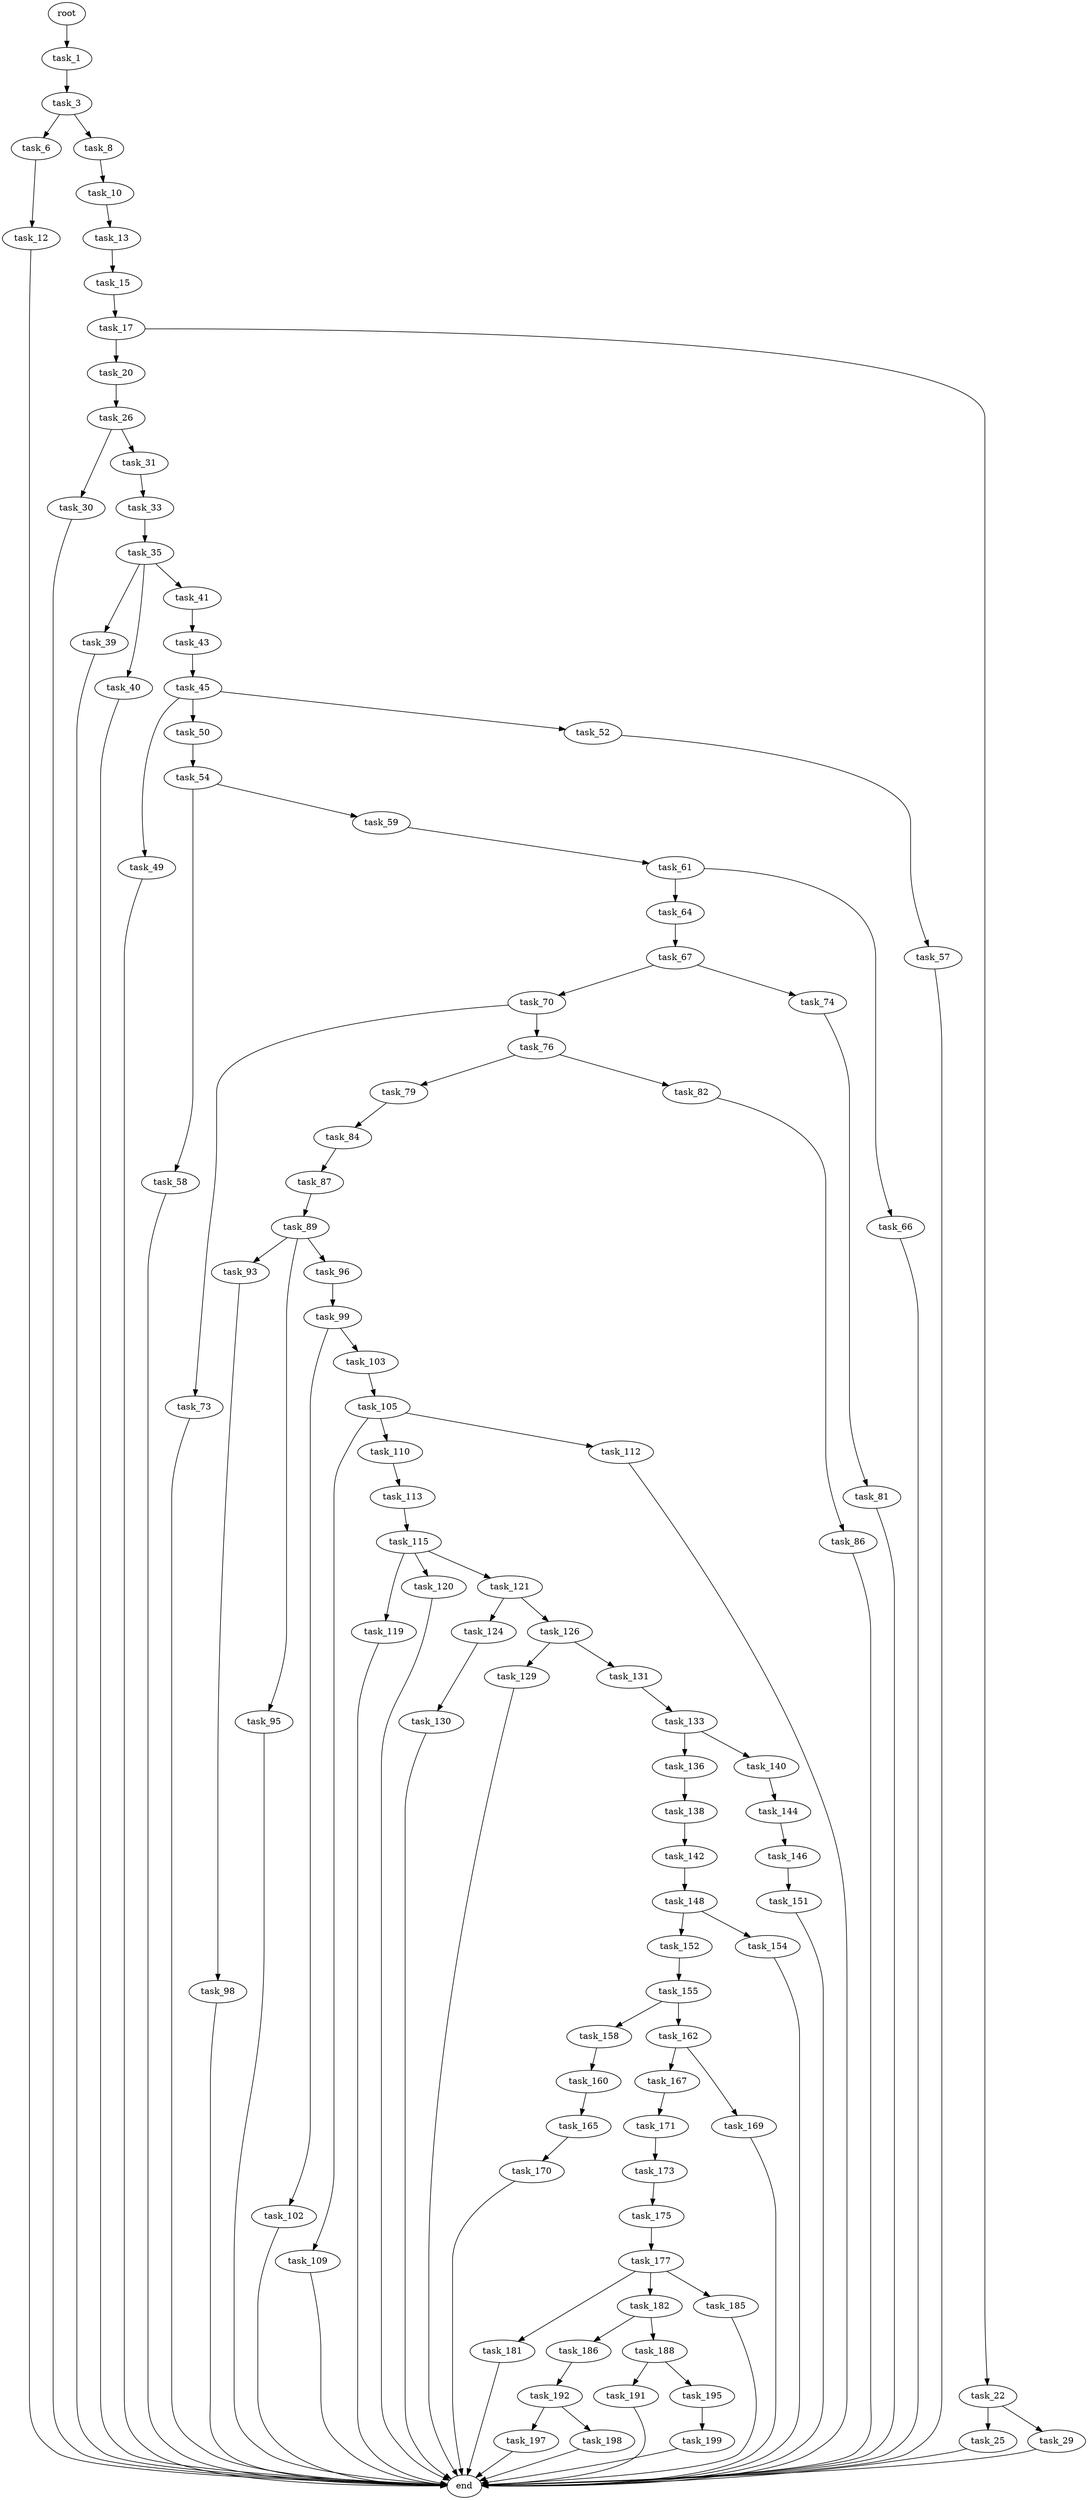 digraph G {
  root [size="0.000000"];
  task_1 [size="1218428261936.000000"];
  task_3 [size="8589934592.000000"];
  task_6 [size="782757789696.000000"];
  task_8 [size="134217728000.000000"];
  task_12 [size="5812238246.000000"];
  task_10 [size="525592742654.000000"];
  task_13 [size="471728782720.000000"];
  end [size="0.000000"];
  task_15 [size="424216880667.000000"];
  task_17 [size="318369887340.000000"];
  task_20 [size="513872635850.000000"];
  task_22 [size="789822206.000000"];
  task_26 [size="4621975170.000000"];
  task_25 [size="782757789696.000000"];
  task_29 [size="442747717769.000000"];
  task_30 [size="33248628091.000000"];
  task_31 [size="297008528648.000000"];
  task_33 [size="227967521527.000000"];
  task_35 [size="1073741824000.000000"];
  task_39 [size="8589934592.000000"];
  task_40 [size="33816365782.000000"];
  task_41 [size="477589401668.000000"];
  task_43 [size="413260856254.000000"];
  task_45 [size="4290649477.000000"];
  task_49 [size="927498863011.000000"];
  task_50 [size="8573651342.000000"];
  task_52 [size="17463732878.000000"];
  task_54 [size="94133706525.000000"];
  task_57 [size="231928233984.000000"];
  task_58 [size="97773572864.000000"];
  task_59 [size="49562696450.000000"];
  task_61 [size="1534536837.000000"];
  task_64 [size="28991029248.000000"];
  task_66 [size="677737567884.000000"];
  task_67 [size="6440659002.000000"];
  task_70 [size="1073741824000.000000"];
  task_74 [size="34612911125.000000"];
  task_73 [size="34857883901.000000"];
  task_76 [size="549755813888.000000"];
  task_81 [size="8589934592.000000"];
  task_79 [size="5341306448.000000"];
  task_82 [size="88680036002.000000"];
  task_84 [size="23824204366.000000"];
  task_86 [size="67676378472.000000"];
  task_87 [size="121934726448.000000"];
  task_89 [size="782757789696.000000"];
  task_93 [size="134217728000.000000"];
  task_95 [size="28991029248.000000"];
  task_96 [size="55299530944.000000"];
  task_98 [size="8589934592.000000"];
  task_99 [size="11819433735.000000"];
  task_102 [size="1073741824000.000000"];
  task_103 [size="26060881938.000000"];
  task_105 [size="1210214522.000000"];
  task_109 [size="28991029248.000000"];
  task_110 [size="28991029248.000000"];
  task_112 [size="19397080601.000000"];
  task_113 [size="49008067834.000000"];
  task_115 [size="88963326300.000000"];
  task_119 [size="782757789696.000000"];
  task_120 [size="8589934592.000000"];
  task_121 [size="1073741824000.000000"];
  task_124 [size="368293445632.000000"];
  task_126 [size="4719952099.000000"];
  task_130 [size="30007811916.000000"];
  task_129 [size="231928233984.000000"];
  task_131 [size="303453724041.000000"];
  task_133 [size="28991029248.000000"];
  task_136 [size="782757789696.000000"];
  task_140 [size="8589934592.000000"];
  task_138 [size="11348734973.000000"];
  task_142 [size="1920150881.000000"];
  task_144 [size="231928233984.000000"];
  task_148 [size="61311220848.000000"];
  task_146 [size="107484805395.000000"];
  task_151 [size="230960953600.000000"];
  task_152 [size="16350266734.000000"];
  task_154 [size="74739984550.000000"];
  task_155 [size="1038935754.000000"];
  task_158 [size="68719476736.000000"];
  task_162 [size="28244980832.000000"];
  task_160 [size="36983280956.000000"];
  task_165 [size="231928233984.000000"];
  task_167 [size="18207071969.000000"];
  task_169 [size="1860218294.000000"];
  task_170 [size="231928233984.000000"];
  task_171 [size="8589934592.000000"];
  task_173 [size="68719476736.000000"];
  task_175 [size="549755813888.000000"];
  task_177 [size="7459974918.000000"];
  task_181 [size="8589934592.000000"];
  task_182 [size="231928233984.000000"];
  task_185 [size="47451931039.000000"];
  task_186 [size="3208664390.000000"];
  task_188 [size="399653212972.000000"];
  task_192 [size="95389023639.000000"];
  task_191 [size="15117537923.000000"];
  task_195 [size="18984324740.000000"];
  task_197 [size="1073741824000.000000"];
  task_198 [size="782757789696.000000"];
  task_199 [size="40781127894.000000"];

  root -> task_1 [size="1.000000"];
  task_1 -> task_3 [size="838860800.000000"];
  task_3 -> task_6 [size="33554432.000000"];
  task_3 -> task_8 [size="33554432.000000"];
  task_6 -> task_12 [size="679477248.000000"];
  task_8 -> task_10 [size="209715200.000000"];
  task_12 -> end [size="1.000000"];
  task_10 -> task_13 [size="411041792.000000"];
  task_13 -> task_15 [size="536870912.000000"];
  task_15 -> task_17 [size="301989888.000000"];
  task_17 -> task_20 [size="411041792.000000"];
  task_17 -> task_22 [size="411041792.000000"];
  task_20 -> task_26 [size="838860800.000000"];
  task_22 -> task_25 [size="33554432.000000"];
  task_22 -> task_29 [size="33554432.000000"];
  task_26 -> task_30 [size="134217728.000000"];
  task_26 -> task_31 [size="134217728.000000"];
  task_25 -> end [size="1.000000"];
  task_29 -> end [size="1.000000"];
  task_30 -> end [size="1.000000"];
  task_31 -> task_33 [size="536870912.000000"];
  task_33 -> task_35 [size="301989888.000000"];
  task_35 -> task_39 [size="838860800.000000"];
  task_35 -> task_40 [size="838860800.000000"];
  task_35 -> task_41 [size="838860800.000000"];
  task_39 -> end [size="1.000000"];
  task_40 -> end [size="1.000000"];
  task_41 -> task_43 [size="679477248.000000"];
  task_43 -> task_45 [size="411041792.000000"];
  task_45 -> task_49 [size="75497472.000000"];
  task_45 -> task_50 [size="75497472.000000"];
  task_45 -> task_52 [size="75497472.000000"];
  task_49 -> end [size="1.000000"];
  task_50 -> task_54 [size="209715200.000000"];
  task_52 -> task_57 [size="536870912.000000"];
  task_54 -> task_58 [size="75497472.000000"];
  task_54 -> task_59 [size="75497472.000000"];
  task_57 -> end [size="1.000000"];
  task_58 -> end [size="1.000000"];
  task_59 -> task_61 [size="838860800.000000"];
  task_61 -> task_64 [size="134217728.000000"];
  task_61 -> task_66 [size="134217728.000000"];
  task_64 -> task_67 [size="75497472.000000"];
  task_66 -> end [size="1.000000"];
  task_67 -> task_70 [size="209715200.000000"];
  task_67 -> task_74 [size="209715200.000000"];
  task_70 -> task_73 [size="838860800.000000"];
  task_70 -> task_76 [size="838860800.000000"];
  task_74 -> task_81 [size="679477248.000000"];
  task_73 -> end [size="1.000000"];
  task_76 -> task_79 [size="536870912.000000"];
  task_76 -> task_82 [size="536870912.000000"];
  task_81 -> end [size="1.000000"];
  task_79 -> task_84 [size="301989888.000000"];
  task_82 -> task_86 [size="411041792.000000"];
  task_84 -> task_87 [size="838860800.000000"];
  task_86 -> end [size="1.000000"];
  task_87 -> task_89 [size="134217728.000000"];
  task_89 -> task_93 [size="679477248.000000"];
  task_89 -> task_95 [size="679477248.000000"];
  task_89 -> task_96 [size="679477248.000000"];
  task_93 -> task_98 [size="209715200.000000"];
  task_95 -> end [size="1.000000"];
  task_96 -> task_99 [size="75497472.000000"];
  task_98 -> end [size="1.000000"];
  task_99 -> task_102 [size="301989888.000000"];
  task_99 -> task_103 [size="301989888.000000"];
  task_102 -> end [size="1.000000"];
  task_103 -> task_105 [size="411041792.000000"];
  task_105 -> task_109 [size="33554432.000000"];
  task_105 -> task_110 [size="33554432.000000"];
  task_105 -> task_112 [size="33554432.000000"];
  task_109 -> end [size="1.000000"];
  task_110 -> task_113 [size="75497472.000000"];
  task_112 -> end [size="1.000000"];
  task_113 -> task_115 [size="838860800.000000"];
  task_115 -> task_119 [size="75497472.000000"];
  task_115 -> task_120 [size="75497472.000000"];
  task_115 -> task_121 [size="75497472.000000"];
  task_119 -> end [size="1.000000"];
  task_120 -> end [size="1.000000"];
  task_121 -> task_124 [size="838860800.000000"];
  task_121 -> task_126 [size="838860800.000000"];
  task_124 -> task_130 [size="411041792.000000"];
  task_126 -> task_129 [size="209715200.000000"];
  task_126 -> task_131 [size="209715200.000000"];
  task_130 -> end [size="1.000000"];
  task_129 -> end [size="1.000000"];
  task_131 -> task_133 [size="301989888.000000"];
  task_133 -> task_136 [size="75497472.000000"];
  task_133 -> task_140 [size="75497472.000000"];
  task_136 -> task_138 [size="679477248.000000"];
  task_140 -> task_144 [size="33554432.000000"];
  task_138 -> task_142 [size="209715200.000000"];
  task_142 -> task_148 [size="33554432.000000"];
  task_144 -> task_146 [size="301989888.000000"];
  task_148 -> task_152 [size="134217728.000000"];
  task_148 -> task_154 [size="134217728.000000"];
  task_146 -> task_151 [size="75497472.000000"];
  task_151 -> end [size="1.000000"];
  task_152 -> task_155 [size="536870912.000000"];
  task_154 -> end [size="1.000000"];
  task_155 -> task_158 [size="33554432.000000"];
  task_155 -> task_162 [size="33554432.000000"];
  task_158 -> task_160 [size="134217728.000000"];
  task_162 -> task_167 [size="679477248.000000"];
  task_162 -> task_169 [size="679477248.000000"];
  task_160 -> task_165 [size="838860800.000000"];
  task_165 -> task_170 [size="301989888.000000"];
  task_167 -> task_171 [size="679477248.000000"];
  task_169 -> end [size="1.000000"];
  task_170 -> end [size="1.000000"];
  task_171 -> task_173 [size="33554432.000000"];
  task_173 -> task_175 [size="134217728.000000"];
  task_175 -> task_177 [size="536870912.000000"];
  task_177 -> task_181 [size="301989888.000000"];
  task_177 -> task_182 [size="301989888.000000"];
  task_177 -> task_185 [size="301989888.000000"];
  task_181 -> end [size="1.000000"];
  task_182 -> task_186 [size="301989888.000000"];
  task_182 -> task_188 [size="301989888.000000"];
  task_185 -> end [size="1.000000"];
  task_186 -> task_192 [size="301989888.000000"];
  task_188 -> task_191 [size="536870912.000000"];
  task_188 -> task_195 [size="536870912.000000"];
  task_192 -> task_197 [size="75497472.000000"];
  task_192 -> task_198 [size="75497472.000000"];
  task_191 -> end [size="1.000000"];
  task_195 -> task_199 [size="411041792.000000"];
  task_197 -> end [size="1.000000"];
  task_198 -> end [size="1.000000"];
  task_199 -> end [size="1.000000"];
}
